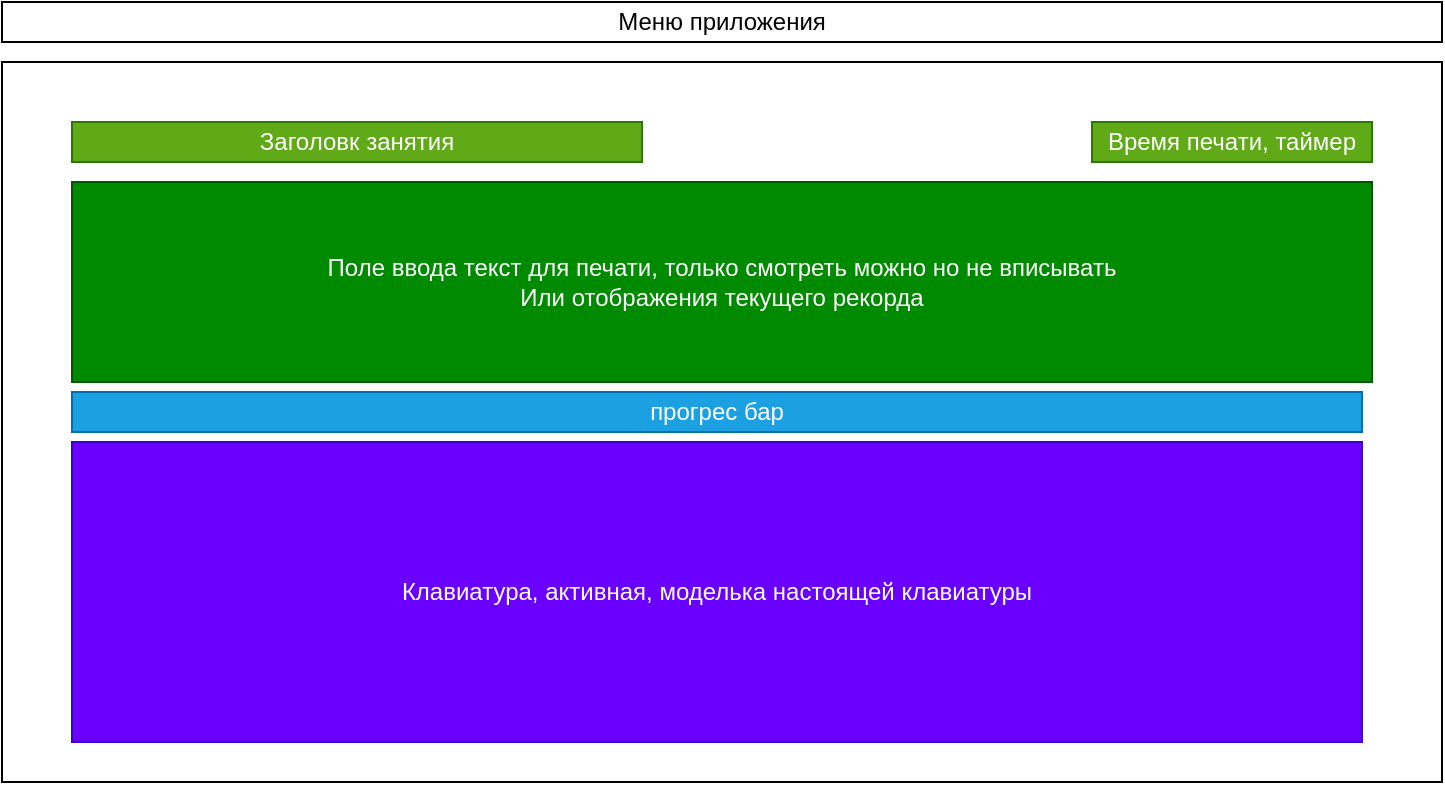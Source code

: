 <mxfile>
    <diagram id="n0IL5XU4Jyfo98noXuC0" name="main">
        <mxGraphModel dx="1102" dy="549" grid="1" gridSize="10" guides="1" tooltips="1" connect="1" arrows="1" fold="1" page="1" pageScale="1" pageWidth="827" pageHeight="1169" math="0" shadow="0">
            <root>
                <mxCell id="0"/>
                <mxCell id="1" parent="0"/>
                <mxCell id="2" value="" style="whiteSpace=wrap;html=1;" parent="1" vertex="1">
                    <mxGeometry x="30" y="60" width="720" height="360" as="geometry"/>
                </mxCell>
                <mxCell id="3" value="Поле ввода текст для печати, только смотреть можно но не вписывать&lt;br&gt;Или отображения текущего рекорда" style="whiteSpace=wrap;html=1;fillColor=#008a00;fontColor=#ffffff;strokeColor=#005700;" parent="1" vertex="1">
                    <mxGeometry x="65" y="120" width="650" height="100" as="geometry"/>
                </mxCell>
                <mxCell id="4" value="Время печати, таймер" style="whiteSpace=wrap;html=1;fillColor=#60a917;fontColor=#ffffff;strokeColor=#2D7600;" parent="1" vertex="1">
                    <mxGeometry x="575" y="90" width="140" height="20" as="geometry"/>
                </mxCell>
                <mxCell id="5" value="Заголовк занятия" style="whiteSpace=wrap;html=1;fillColor=#60a917;fontColor=#ffffff;strokeColor=#2D7600;" parent="1" vertex="1">
                    <mxGeometry x="65" y="90" width="285" height="20" as="geometry"/>
                </mxCell>
                <mxCell id="6" value="Клавиатура, активная, моделька настоящей клавиатуры" style="whiteSpace=wrap;html=1;fillColor=#6a00ff;fontColor=#ffffff;strokeColor=#3700CC;" parent="1" vertex="1">
                    <mxGeometry x="65" y="250" width="645" height="150" as="geometry"/>
                </mxCell>
                <mxCell id="7" value="Меню приложения" style="whiteSpace=wrap;html=1;" parent="1" vertex="1">
                    <mxGeometry x="30" y="30" width="720" height="20" as="geometry"/>
                </mxCell>
                <mxCell id="8" value="прогрес бар" style="whiteSpace=wrap;html=1;fillColor=#1ba1e2;fontColor=#ffffff;strokeColor=#006EAF;" vertex="1" parent="1">
                    <mxGeometry x="65" y="225" width="645" height="20" as="geometry"/>
                </mxCell>
            </root>
        </mxGraphModel>
    </diagram>
</mxfile>